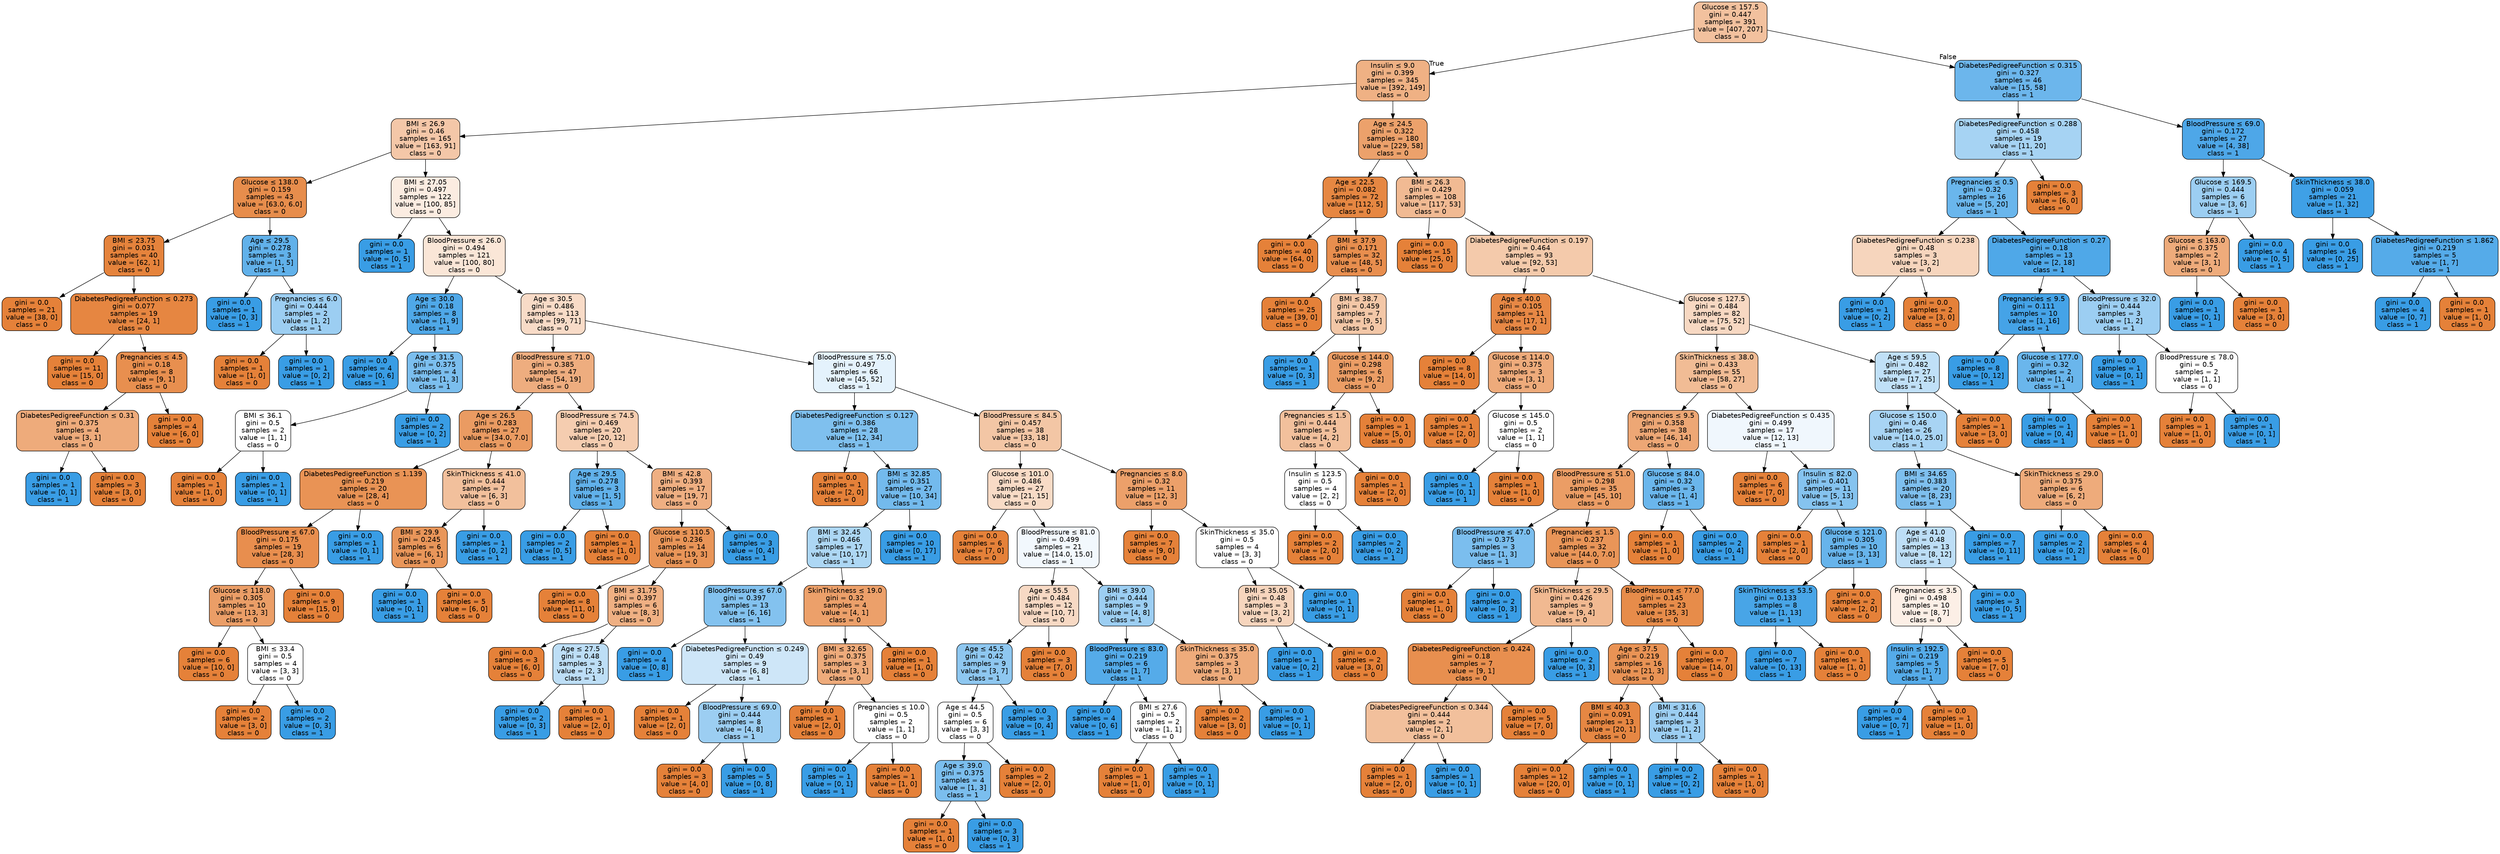 digraph Tree {
node [shape=box, style="filled, rounded", color="black", fontname="helvetica"] ;
edge [fontname="helvetica"] ;
0 [label=<Glucose &le; 157.5<br/>gini = 0.447<br/>samples = 391<br/>value = [407, 207]<br/>class = 0>, fillcolor="#f2c19e"] ;
1 [label=<Insulin &le; 9.0<br/>gini = 0.399<br/>samples = 345<br/>value = [392, 149]<br/>class = 0>, fillcolor="#efb184"] ;
0 -> 1 [labeldistance=2.5, labelangle=45, headlabel="True"] ;
2 [label=<BMI &le; 26.9<br/>gini = 0.46<br/>samples = 165<br/>value = [163, 91]<br/>class = 0>, fillcolor="#f4c7a8"] ;
1 -> 2 ;
3 [label=<Glucose &le; 138.0<br/>gini = 0.159<br/>samples = 43<br/>value = [63.0, 6.0]<br/>class = 0>, fillcolor="#e78d4c"] ;
2 -> 3 ;
4 [label=<BMI &le; 23.75<br/>gini = 0.031<br/>samples = 40<br/>value = [62, 1]<br/>class = 0>, fillcolor="#e5833c"] ;
3 -> 4 ;
5 [label=<gini = 0.0<br/>samples = 21<br/>value = [38, 0]<br/>class = 0>, fillcolor="#e58139"] ;
4 -> 5 ;
6 [label=<DiabetesPedigreeFunction &le; 0.273<br/>gini = 0.077<br/>samples = 19<br/>value = [24, 1]<br/>class = 0>, fillcolor="#e68641"] ;
4 -> 6 ;
7 [label=<gini = 0.0<br/>samples = 11<br/>value = [15, 0]<br/>class = 0>, fillcolor="#e58139"] ;
6 -> 7 ;
8 [label=<Pregnancies &le; 4.5<br/>gini = 0.18<br/>samples = 8<br/>value = [9, 1]<br/>class = 0>, fillcolor="#e88f4f"] ;
6 -> 8 ;
9 [label=<DiabetesPedigreeFunction &le; 0.31<br/>gini = 0.375<br/>samples = 4<br/>value = [3, 1]<br/>class = 0>, fillcolor="#eeab7b"] ;
8 -> 9 ;
10 [label=<gini = 0.0<br/>samples = 1<br/>value = [0, 1]<br/>class = 1>, fillcolor="#399de5"] ;
9 -> 10 ;
11 [label=<gini = 0.0<br/>samples = 3<br/>value = [3, 0]<br/>class = 0>, fillcolor="#e58139"] ;
9 -> 11 ;
12 [label=<gini = 0.0<br/>samples = 4<br/>value = [6, 0]<br/>class = 0>, fillcolor="#e58139"] ;
8 -> 12 ;
13 [label=<Age &le; 29.5<br/>gini = 0.278<br/>samples = 3<br/>value = [1, 5]<br/>class = 1>, fillcolor="#61b1ea"] ;
3 -> 13 ;
14 [label=<gini = 0.0<br/>samples = 1<br/>value = [0, 3]<br/>class = 1>, fillcolor="#399de5"] ;
13 -> 14 ;
15 [label=<Pregnancies &le; 6.0<br/>gini = 0.444<br/>samples = 2<br/>value = [1, 2]<br/>class = 1>, fillcolor="#9ccef2"] ;
13 -> 15 ;
16 [label=<gini = 0.0<br/>samples = 1<br/>value = [1, 0]<br/>class = 0>, fillcolor="#e58139"] ;
15 -> 16 ;
17 [label=<gini = 0.0<br/>samples = 1<br/>value = [0, 2]<br/>class = 1>, fillcolor="#399de5"] ;
15 -> 17 ;
18 [label=<BMI &le; 27.05<br/>gini = 0.497<br/>samples = 122<br/>value = [100, 85]<br/>class = 0>, fillcolor="#fbece1"] ;
2 -> 18 ;
19 [label=<gini = 0.0<br/>samples = 1<br/>value = [0, 5]<br/>class = 1>, fillcolor="#399de5"] ;
18 -> 19 ;
20 [label=<BloodPressure &le; 26.0<br/>gini = 0.494<br/>samples = 121<br/>value = [100, 80]<br/>class = 0>, fillcolor="#fae6d7"] ;
18 -> 20 ;
21 [label=<Age &le; 30.0<br/>gini = 0.18<br/>samples = 8<br/>value = [1, 9]<br/>class = 1>, fillcolor="#4fa8e8"] ;
20 -> 21 ;
22 [label=<gini = 0.0<br/>samples = 4<br/>value = [0, 6]<br/>class = 1>, fillcolor="#399de5"] ;
21 -> 22 ;
23 [label=<Age &le; 31.5<br/>gini = 0.375<br/>samples = 4<br/>value = [1, 3]<br/>class = 1>, fillcolor="#7bbeee"] ;
21 -> 23 ;
24 [label=<BMI &le; 36.1<br/>gini = 0.5<br/>samples = 2<br/>value = [1, 1]<br/>class = 0>, fillcolor="#ffffff"] ;
23 -> 24 ;
25 [label=<gini = 0.0<br/>samples = 1<br/>value = [1, 0]<br/>class = 0>, fillcolor="#e58139"] ;
24 -> 25 ;
26 [label=<gini = 0.0<br/>samples = 1<br/>value = [0, 1]<br/>class = 1>, fillcolor="#399de5"] ;
24 -> 26 ;
27 [label=<gini = 0.0<br/>samples = 2<br/>value = [0, 2]<br/>class = 1>, fillcolor="#399de5"] ;
23 -> 27 ;
28 [label=<Age &le; 30.5<br/>gini = 0.486<br/>samples = 113<br/>value = [99, 71]<br/>class = 0>, fillcolor="#f8dbc7"] ;
20 -> 28 ;
29 [label=<BloodPressure &le; 71.0<br/>gini = 0.385<br/>samples = 47<br/>value = [54, 19]<br/>class = 0>, fillcolor="#eead7f"] ;
28 -> 29 ;
30 [label=<Age &le; 26.5<br/>gini = 0.283<br/>samples = 27<br/>value = [34.0, 7.0]<br/>class = 0>, fillcolor="#ea9b62"] ;
29 -> 30 ;
31 [label=<DiabetesPedigreeFunction &le; 1.139<br/>gini = 0.219<br/>samples = 20<br/>value = [28, 4]<br/>class = 0>, fillcolor="#e99355"] ;
30 -> 31 ;
32 [label=<BloodPressure &le; 67.0<br/>gini = 0.175<br/>samples = 19<br/>value = [28, 3]<br/>class = 0>, fillcolor="#e88e4e"] ;
31 -> 32 ;
33 [label=<Glucose &le; 118.0<br/>gini = 0.305<br/>samples = 10<br/>value = [13, 3]<br/>class = 0>, fillcolor="#eb9e67"] ;
32 -> 33 ;
34 [label=<gini = 0.0<br/>samples = 6<br/>value = [10, 0]<br/>class = 0>, fillcolor="#e58139"] ;
33 -> 34 ;
35 [label=<BMI &le; 33.4<br/>gini = 0.5<br/>samples = 4<br/>value = [3, 3]<br/>class = 0>, fillcolor="#ffffff"] ;
33 -> 35 ;
36 [label=<gini = 0.0<br/>samples = 2<br/>value = [3, 0]<br/>class = 0>, fillcolor="#e58139"] ;
35 -> 36 ;
37 [label=<gini = 0.0<br/>samples = 2<br/>value = [0, 3]<br/>class = 1>, fillcolor="#399de5"] ;
35 -> 37 ;
38 [label=<gini = 0.0<br/>samples = 9<br/>value = [15, 0]<br/>class = 0>, fillcolor="#e58139"] ;
32 -> 38 ;
39 [label=<gini = 0.0<br/>samples = 1<br/>value = [0, 1]<br/>class = 1>, fillcolor="#399de5"] ;
31 -> 39 ;
40 [label=<SkinThickness &le; 41.0<br/>gini = 0.444<br/>samples = 7<br/>value = [6, 3]<br/>class = 0>, fillcolor="#f2c09c"] ;
30 -> 40 ;
41 [label=<BMI &le; 29.9<br/>gini = 0.245<br/>samples = 6<br/>value = [6, 1]<br/>class = 0>, fillcolor="#e9965a"] ;
40 -> 41 ;
42 [label=<gini = 0.0<br/>samples = 1<br/>value = [0, 1]<br/>class = 1>, fillcolor="#399de5"] ;
41 -> 42 ;
43 [label=<gini = 0.0<br/>samples = 5<br/>value = [6, 0]<br/>class = 0>, fillcolor="#e58139"] ;
41 -> 43 ;
44 [label=<gini = 0.0<br/>samples = 1<br/>value = [0, 2]<br/>class = 1>, fillcolor="#399de5"] ;
40 -> 44 ;
45 [label=<BloodPressure &le; 74.5<br/>gini = 0.469<br/>samples = 20<br/>value = [20, 12]<br/>class = 0>, fillcolor="#f5cdb0"] ;
29 -> 45 ;
46 [label=<Age &le; 29.5<br/>gini = 0.278<br/>samples = 3<br/>value = [1, 5]<br/>class = 1>, fillcolor="#61b1ea"] ;
45 -> 46 ;
47 [label=<gini = 0.0<br/>samples = 2<br/>value = [0, 5]<br/>class = 1>, fillcolor="#399de5"] ;
46 -> 47 ;
48 [label=<gini = 0.0<br/>samples = 1<br/>value = [1, 0]<br/>class = 0>, fillcolor="#e58139"] ;
46 -> 48 ;
49 [label=<BMI &le; 42.8<br/>gini = 0.393<br/>samples = 17<br/>value = [19, 7]<br/>class = 0>, fillcolor="#efaf82"] ;
45 -> 49 ;
50 [label=<Glucose &le; 110.5<br/>gini = 0.236<br/>samples = 14<br/>value = [19, 3]<br/>class = 0>, fillcolor="#e99558"] ;
49 -> 50 ;
51 [label=<gini = 0.0<br/>samples = 8<br/>value = [11, 0]<br/>class = 0>, fillcolor="#e58139"] ;
50 -> 51 ;
52 [label=<BMI &le; 31.75<br/>gini = 0.397<br/>samples = 6<br/>value = [8, 3]<br/>class = 0>, fillcolor="#efb083"] ;
50 -> 52 ;
53 [label=<gini = 0.0<br/>samples = 3<br/>value = [6, 0]<br/>class = 0>, fillcolor="#e58139"] ;
52 -> 53 ;
54 [label=<Age &le; 27.5<br/>gini = 0.48<br/>samples = 3<br/>value = [2, 3]<br/>class = 1>, fillcolor="#bddef6"] ;
52 -> 54 ;
55 [label=<gini = 0.0<br/>samples = 2<br/>value = [0, 3]<br/>class = 1>, fillcolor="#399de5"] ;
54 -> 55 ;
56 [label=<gini = 0.0<br/>samples = 1<br/>value = [2, 0]<br/>class = 0>, fillcolor="#e58139"] ;
54 -> 56 ;
57 [label=<gini = 0.0<br/>samples = 3<br/>value = [0, 4]<br/>class = 1>, fillcolor="#399de5"] ;
49 -> 57 ;
58 [label=<BloodPressure &le; 75.0<br/>gini = 0.497<br/>samples = 66<br/>value = [45, 52]<br/>class = 1>, fillcolor="#e4f2fc"] ;
28 -> 58 ;
59 [label=<DiabetesPedigreeFunction &le; 0.127<br/>gini = 0.386<br/>samples = 28<br/>value = [12, 34]<br/>class = 1>, fillcolor="#7fc0ee"] ;
58 -> 59 ;
60 [label=<gini = 0.0<br/>samples = 1<br/>value = [2, 0]<br/>class = 0>, fillcolor="#e58139"] ;
59 -> 60 ;
61 [label=<BMI &le; 32.85<br/>gini = 0.351<br/>samples = 27<br/>value = [10, 34]<br/>class = 1>, fillcolor="#73baed"] ;
59 -> 61 ;
62 [label=<BMI &le; 32.45<br/>gini = 0.466<br/>samples = 17<br/>value = [10, 17]<br/>class = 1>, fillcolor="#add7f4"] ;
61 -> 62 ;
63 [label=<BloodPressure &le; 67.0<br/>gini = 0.397<br/>samples = 13<br/>value = [6, 16]<br/>class = 1>, fillcolor="#83c2ef"] ;
62 -> 63 ;
64 [label=<gini = 0.0<br/>samples = 4<br/>value = [0, 8]<br/>class = 1>, fillcolor="#399de5"] ;
63 -> 64 ;
65 [label=<DiabetesPedigreeFunction &le; 0.249<br/>gini = 0.49<br/>samples = 9<br/>value = [6, 8]<br/>class = 1>, fillcolor="#cee6f8"] ;
63 -> 65 ;
66 [label=<gini = 0.0<br/>samples = 1<br/>value = [2, 0]<br/>class = 0>, fillcolor="#e58139"] ;
65 -> 66 ;
67 [label=<BloodPressure &le; 69.0<br/>gini = 0.444<br/>samples = 8<br/>value = [4, 8]<br/>class = 1>, fillcolor="#9ccef2"] ;
65 -> 67 ;
68 [label=<gini = 0.0<br/>samples = 3<br/>value = [4, 0]<br/>class = 0>, fillcolor="#e58139"] ;
67 -> 68 ;
69 [label=<gini = 0.0<br/>samples = 5<br/>value = [0, 8]<br/>class = 1>, fillcolor="#399de5"] ;
67 -> 69 ;
70 [label=<SkinThickness &le; 19.0<br/>gini = 0.32<br/>samples = 4<br/>value = [4, 1]<br/>class = 0>, fillcolor="#eca06a"] ;
62 -> 70 ;
71 [label=<BMI &le; 32.65<br/>gini = 0.375<br/>samples = 3<br/>value = [3, 1]<br/>class = 0>, fillcolor="#eeab7b"] ;
70 -> 71 ;
72 [label=<gini = 0.0<br/>samples = 1<br/>value = [2, 0]<br/>class = 0>, fillcolor="#e58139"] ;
71 -> 72 ;
73 [label=<Pregnancies &le; 10.0<br/>gini = 0.5<br/>samples = 2<br/>value = [1, 1]<br/>class = 0>, fillcolor="#ffffff"] ;
71 -> 73 ;
74 [label=<gini = 0.0<br/>samples = 1<br/>value = [0, 1]<br/>class = 1>, fillcolor="#399de5"] ;
73 -> 74 ;
75 [label=<gini = 0.0<br/>samples = 1<br/>value = [1, 0]<br/>class = 0>, fillcolor="#e58139"] ;
73 -> 75 ;
76 [label=<gini = 0.0<br/>samples = 1<br/>value = [1, 0]<br/>class = 0>, fillcolor="#e58139"] ;
70 -> 76 ;
77 [label=<gini = 0.0<br/>samples = 10<br/>value = [0, 17]<br/>class = 1>, fillcolor="#399de5"] ;
61 -> 77 ;
78 [label=<BloodPressure &le; 84.5<br/>gini = 0.457<br/>samples = 38<br/>value = [33, 18]<br/>class = 0>, fillcolor="#f3c6a5"] ;
58 -> 78 ;
79 [label=<Glucose &le; 101.0<br/>gini = 0.486<br/>samples = 27<br/>value = [21, 15]<br/>class = 0>, fillcolor="#f8dbc6"] ;
78 -> 79 ;
80 [label=<gini = 0.0<br/>samples = 6<br/>value = [7, 0]<br/>class = 0>, fillcolor="#e58139"] ;
79 -> 80 ;
81 [label=<BloodPressure &le; 81.0<br/>gini = 0.499<br/>samples = 21<br/>value = [14.0, 15.0]<br/>class = 1>, fillcolor="#f2f8fd"] ;
79 -> 81 ;
82 [label=<Age &le; 55.5<br/>gini = 0.484<br/>samples = 12<br/>value = [10, 7]<br/>class = 0>, fillcolor="#f7d9c4"] ;
81 -> 82 ;
83 [label=<Age &le; 45.5<br/>gini = 0.42<br/>samples = 9<br/>value = [3, 7]<br/>class = 1>, fillcolor="#8ec7f0"] ;
82 -> 83 ;
84 [label=<Age &le; 44.5<br/>gini = 0.5<br/>samples = 6<br/>value = [3, 3]<br/>class = 0>, fillcolor="#ffffff"] ;
83 -> 84 ;
85 [label=<Age &le; 39.0<br/>gini = 0.375<br/>samples = 4<br/>value = [1, 3]<br/>class = 1>, fillcolor="#7bbeee"] ;
84 -> 85 ;
86 [label=<gini = 0.0<br/>samples = 1<br/>value = [1, 0]<br/>class = 0>, fillcolor="#e58139"] ;
85 -> 86 ;
87 [label=<gini = 0.0<br/>samples = 3<br/>value = [0, 3]<br/>class = 1>, fillcolor="#399de5"] ;
85 -> 87 ;
88 [label=<gini = 0.0<br/>samples = 2<br/>value = [2, 0]<br/>class = 0>, fillcolor="#e58139"] ;
84 -> 88 ;
89 [label=<gini = 0.0<br/>samples = 3<br/>value = [0, 4]<br/>class = 1>, fillcolor="#399de5"] ;
83 -> 89 ;
90 [label=<gini = 0.0<br/>samples = 3<br/>value = [7, 0]<br/>class = 0>, fillcolor="#e58139"] ;
82 -> 90 ;
91 [label=<BMI &le; 39.0<br/>gini = 0.444<br/>samples = 9<br/>value = [4, 8]<br/>class = 1>, fillcolor="#9ccef2"] ;
81 -> 91 ;
92 [label=<BloodPressure &le; 83.0<br/>gini = 0.219<br/>samples = 6<br/>value = [1, 7]<br/>class = 1>, fillcolor="#55abe9"] ;
91 -> 92 ;
93 [label=<gini = 0.0<br/>samples = 4<br/>value = [0, 6]<br/>class = 1>, fillcolor="#399de5"] ;
92 -> 93 ;
94 [label=<BMI &le; 27.6<br/>gini = 0.5<br/>samples = 2<br/>value = [1, 1]<br/>class = 0>, fillcolor="#ffffff"] ;
92 -> 94 ;
95 [label=<gini = 0.0<br/>samples = 1<br/>value = [1, 0]<br/>class = 0>, fillcolor="#e58139"] ;
94 -> 95 ;
96 [label=<gini = 0.0<br/>samples = 1<br/>value = [0, 1]<br/>class = 1>, fillcolor="#399de5"] ;
94 -> 96 ;
97 [label=<SkinThickness &le; 35.0<br/>gini = 0.375<br/>samples = 3<br/>value = [3, 1]<br/>class = 0>, fillcolor="#eeab7b"] ;
91 -> 97 ;
98 [label=<gini = 0.0<br/>samples = 2<br/>value = [3, 0]<br/>class = 0>, fillcolor="#e58139"] ;
97 -> 98 ;
99 [label=<gini = 0.0<br/>samples = 1<br/>value = [0, 1]<br/>class = 1>, fillcolor="#399de5"] ;
97 -> 99 ;
100 [label=<Pregnancies &le; 8.0<br/>gini = 0.32<br/>samples = 11<br/>value = [12, 3]<br/>class = 0>, fillcolor="#eca06a"] ;
78 -> 100 ;
101 [label=<gini = 0.0<br/>samples = 7<br/>value = [9, 0]<br/>class = 0>, fillcolor="#e58139"] ;
100 -> 101 ;
102 [label=<SkinThickness &le; 35.0<br/>gini = 0.5<br/>samples = 4<br/>value = [3, 3]<br/>class = 0>, fillcolor="#ffffff"] ;
100 -> 102 ;
103 [label=<BMI &le; 35.05<br/>gini = 0.48<br/>samples = 3<br/>value = [3, 2]<br/>class = 0>, fillcolor="#f6d5bd"] ;
102 -> 103 ;
104 [label=<gini = 0.0<br/>samples = 1<br/>value = [0, 2]<br/>class = 1>, fillcolor="#399de5"] ;
103 -> 104 ;
105 [label=<gini = 0.0<br/>samples = 2<br/>value = [3, 0]<br/>class = 0>, fillcolor="#e58139"] ;
103 -> 105 ;
106 [label=<gini = 0.0<br/>samples = 1<br/>value = [0, 1]<br/>class = 1>, fillcolor="#399de5"] ;
102 -> 106 ;
107 [label=<Age &le; 24.5<br/>gini = 0.322<br/>samples = 180<br/>value = [229, 58]<br/>class = 0>, fillcolor="#eca16b"] ;
1 -> 107 ;
108 [label=<Age &le; 22.5<br/>gini = 0.082<br/>samples = 72<br/>value = [112, 5]<br/>class = 0>, fillcolor="#e68742"] ;
107 -> 108 ;
109 [label=<gini = 0.0<br/>samples = 40<br/>value = [64, 0]<br/>class = 0>, fillcolor="#e58139"] ;
108 -> 109 ;
110 [label=<BMI &le; 37.9<br/>gini = 0.171<br/>samples = 32<br/>value = [48, 5]<br/>class = 0>, fillcolor="#e88e4e"] ;
108 -> 110 ;
111 [label=<gini = 0.0<br/>samples = 25<br/>value = [39, 0]<br/>class = 0>, fillcolor="#e58139"] ;
110 -> 111 ;
112 [label=<BMI &le; 38.7<br/>gini = 0.459<br/>samples = 7<br/>value = [9, 5]<br/>class = 0>, fillcolor="#f3c7a7"] ;
110 -> 112 ;
113 [label=<gini = 0.0<br/>samples = 1<br/>value = [0, 3]<br/>class = 1>, fillcolor="#399de5"] ;
112 -> 113 ;
114 [label=<Glucose &le; 144.0<br/>gini = 0.298<br/>samples = 6<br/>value = [9, 2]<br/>class = 0>, fillcolor="#eb9d65"] ;
112 -> 114 ;
115 [label=<Pregnancies &le; 1.5<br/>gini = 0.444<br/>samples = 5<br/>value = [4, 2]<br/>class = 0>, fillcolor="#f2c09c"] ;
114 -> 115 ;
116 [label=<Insulin &le; 123.5<br/>gini = 0.5<br/>samples = 4<br/>value = [2, 2]<br/>class = 0>, fillcolor="#ffffff"] ;
115 -> 116 ;
117 [label=<gini = 0.0<br/>samples = 2<br/>value = [2, 0]<br/>class = 0>, fillcolor="#e58139"] ;
116 -> 117 ;
118 [label=<gini = 0.0<br/>samples = 2<br/>value = [0, 2]<br/>class = 1>, fillcolor="#399de5"] ;
116 -> 118 ;
119 [label=<gini = 0.0<br/>samples = 1<br/>value = [2, 0]<br/>class = 0>, fillcolor="#e58139"] ;
115 -> 119 ;
120 [label=<gini = 0.0<br/>samples = 1<br/>value = [5, 0]<br/>class = 0>, fillcolor="#e58139"] ;
114 -> 120 ;
121 [label=<BMI &le; 26.3<br/>gini = 0.429<br/>samples = 108<br/>value = [117, 53]<br/>class = 0>, fillcolor="#f1ba93"] ;
107 -> 121 ;
122 [label=<gini = 0.0<br/>samples = 15<br/>value = [25, 0]<br/>class = 0>, fillcolor="#e58139"] ;
121 -> 122 ;
123 [label=<DiabetesPedigreeFunction &le; 0.197<br/>gini = 0.464<br/>samples = 93<br/>value = [92, 53]<br/>class = 0>, fillcolor="#f4caab"] ;
121 -> 123 ;
124 [label=<Age &le; 40.0<br/>gini = 0.105<br/>samples = 11<br/>value = [17, 1]<br/>class = 0>, fillcolor="#e78845"] ;
123 -> 124 ;
125 [label=<gini = 0.0<br/>samples = 8<br/>value = [14, 0]<br/>class = 0>, fillcolor="#e58139"] ;
124 -> 125 ;
126 [label=<Glucose &le; 114.0<br/>gini = 0.375<br/>samples = 3<br/>value = [3, 1]<br/>class = 0>, fillcolor="#eeab7b"] ;
124 -> 126 ;
127 [label=<gini = 0.0<br/>samples = 1<br/>value = [2, 0]<br/>class = 0>, fillcolor="#e58139"] ;
126 -> 127 ;
128 [label=<Glucose &le; 145.0<br/>gini = 0.5<br/>samples = 2<br/>value = [1, 1]<br/>class = 0>, fillcolor="#ffffff"] ;
126 -> 128 ;
129 [label=<gini = 0.0<br/>samples = 1<br/>value = [0, 1]<br/>class = 1>, fillcolor="#399de5"] ;
128 -> 129 ;
130 [label=<gini = 0.0<br/>samples = 1<br/>value = [1, 0]<br/>class = 0>, fillcolor="#e58139"] ;
128 -> 130 ;
131 [label=<Glucose &le; 127.5<br/>gini = 0.484<br/>samples = 82<br/>value = [75, 52]<br/>class = 0>, fillcolor="#f7d8c2"] ;
123 -> 131 ;
132 [label=<SkinThickness &le; 38.0<br/>gini = 0.433<br/>samples = 55<br/>value = [58, 27]<br/>class = 0>, fillcolor="#f1bc95"] ;
131 -> 132 ;
133 [label=<Pregnancies &le; 9.5<br/>gini = 0.358<br/>samples = 38<br/>value = [46, 14]<br/>class = 0>, fillcolor="#eda775"] ;
132 -> 133 ;
134 [label=<BloodPressure &le; 51.0<br/>gini = 0.298<br/>samples = 35<br/>value = [45, 10]<br/>class = 0>, fillcolor="#eb9d65"] ;
133 -> 134 ;
135 [label=<BloodPressure &le; 47.0<br/>gini = 0.375<br/>samples = 3<br/>value = [1, 3]<br/>class = 1>, fillcolor="#7bbeee"] ;
134 -> 135 ;
136 [label=<gini = 0.0<br/>samples = 1<br/>value = [1, 0]<br/>class = 0>, fillcolor="#e58139"] ;
135 -> 136 ;
137 [label=<gini = 0.0<br/>samples = 2<br/>value = [0, 3]<br/>class = 1>, fillcolor="#399de5"] ;
135 -> 137 ;
138 [label=<Pregnancies &le; 1.5<br/>gini = 0.237<br/>samples = 32<br/>value = [44.0, 7.0]<br/>class = 0>, fillcolor="#e99558"] ;
134 -> 138 ;
139 [label=<SkinThickness &le; 29.5<br/>gini = 0.426<br/>samples = 9<br/>value = [9, 4]<br/>class = 0>, fillcolor="#f1b991"] ;
138 -> 139 ;
140 [label=<DiabetesPedigreeFunction &le; 0.424<br/>gini = 0.18<br/>samples = 7<br/>value = [9, 1]<br/>class = 0>, fillcolor="#e88f4f"] ;
139 -> 140 ;
141 [label=<DiabetesPedigreeFunction &le; 0.344<br/>gini = 0.444<br/>samples = 2<br/>value = [2, 1]<br/>class = 0>, fillcolor="#f2c09c"] ;
140 -> 141 ;
142 [label=<gini = 0.0<br/>samples = 1<br/>value = [2, 0]<br/>class = 0>, fillcolor="#e58139"] ;
141 -> 142 ;
143 [label=<gini = 0.0<br/>samples = 1<br/>value = [0, 1]<br/>class = 1>, fillcolor="#399de5"] ;
141 -> 143 ;
144 [label=<gini = 0.0<br/>samples = 5<br/>value = [7, 0]<br/>class = 0>, fillcolor="#e58139"] ;
140 -> 144 ;
145 [label=<gini = 0.0<br/>samples = 2<br/>value = [0, 3]<br/>class = 1>, fillcolor="#399de5"] ;
139 -> 145 ;
146 [label=<BloodPressure &le; 77.0<br/>gini = 0.145<br/>samples = 23<br/>value = [35, 3]<br/>class = 0>, fillcolor="#e78c4a"] ;
138 -> 146 ;
147 [label=<Age &le; 37.5<br/>gini = 0.219<br/>samples = 16<br/>value = [21, 3]<br/>class = 0>, fillcolor="#e99355"] ;
146 -> 147 ;
148 [label=<BMI &le; 40.3<br/>gini = 0.091<br/>samples = 13<br/>value = [20, 1]<br/>class = 0>, fillcolor="#e68743"] ;
147 -> 148 ;
149 [label=<gini = 0.0<br/>samples = 12<br/>value = [20, 0]<br/>class = 0>, fillcolor="#e58139"] ;
148 -> 149 ;
150 [label=<gini = 0.0<br/>samples = 1<br/>value = [0, 1]<br/>class = 1>, fillcolor="#399de5"] ;
148 -> 150 ;
151 [label=<BMI &le; 31.6<br/>gini = 0.444<br/>samples = 3<br/>value = [1, 2]<br/>class = 1>, fillcolor="#9ccef2"] ;
147 -> 151 ;
152 [label=<gini = 0.0<br/>samples = 2<br/>value = [0, 2]<br/>class = 1>, fillcolor="#399de5"] ;
151 -> 152 ;
153 [label=<gini = 0.0<br/>samples = 1<br/>value = [1, 0]<br/>class = 0>, fillcolor="#e58139"] ;
151 -> 153 ;
154 [label=<gini = 0.0<br/>samples = 7<br/>value = [14, 0]<br/>class = 0>, fillcolor="#e58139"] ;
146 -> 154 ;
155 [label=<Glucose &le; 84.0<br/>gini = 0.32<br/>samples = 3<br/>value = [1, 4]<br/>class = 1>, fillcolor="#6ab6ec"] ;
133 -> 155 ;
156 [label=<gini = 0.0<br/>samples = 1<br/>value = [1, 0]<br/>class = 0>, fillcolor="#e58139"] ;
155 -> 156 ;
157 [label=<gini = 0.0<br/>samples = 2<br/>value = [0, 4]<br/>class = 1>, fillcolor="#399de5"] ;
155 -> 157 ;
158 [label=<DiabetesPedigreeFunction &le; 0.435<br/>gini = 0.499<br/>samples = 17<br/>value = [12, 13]<br/>class = 1>, fillcolor="#f0f7fd"] ;
132 -> 158 ;
159 [label=<gini = 0.0<br/>samples = 6<br/>value = [7, 0]<br/>class = 0>, fillcolor="#e58139"] ;
158 -> 159 ;
160 [label=<Insulin &le; 82.0<br/>gini = 0.401<br/>samples = 11<br/>value = [5, 13]<br/>class = 1>, fillcolor="#85c3ef"] ;
158 -> 160 ;
161 [label=<gini = 0.0<br/>samples = 1<br/>value = [2, 0]<br/>class = 0>, fillcolor="#e58139"] ;
160 -> 161 ;
162 [label=<Glucose &le; 121.0<br/>gini = 0.305<br/>samples = 10<br/>value = [3, 13]<br/>class = 1>, fillcolor="#67b4eb"] ;
160 -> 162 ;
163 [label=<SkinThickness &le; 53.5<br/>gini = 0.133<br/>samples = 8<br/>value = [1, 13]<br/>class = 1>, fillcolor="#48a5e7"] ;
162 -> 163 ;
164 [label=<gini = 0.0<br/>samples = 7<br/>value = [0, 13]<br/>class = 1>, fillcolor="#399de5"] ;
163 -> 164 ;
165 [label=<gini = 0.0<br/>samples = 1<br/>value = [1, 0]<br/>class = 0>, fillcolor="#e58139"] ;
163 -> 165 ;
166 [label=<gini = 0.0<br/>samples = 2<br/>value = [2, 0]<br/>class = 0>, fillcolor="#e58139"] ;
162 -> 166 ;
167 [label=<Age &le; 59.5<br/>gini = 0.482<br/>samples = 27<br/>value = [17, 25]<br/>class = 1>, fillcolor="#c0e0f7"] ;
131 -> 167 ;
168 [label=<Glucose &le; 150.0<br/>gini = 0.46<br/>samples = 26<br/>value = [14.0, 25.0]<br/>class = 1>, fillcolor="#a8d4f4"] ;
167 -> 168 ;
169 [label=<BMI &le; 34.65<br/>gini = 0.383<br/>samples = 20<br/>value = [8, 23]<br/>class = 1>, fillcolor="#7ebfee"] ;
168 -> 169 ;
170 [label=<Age &le; 41.0<br/>gini = 0.48<br/>samples = 13<br/>value = [8, 12]<br/>class = 1>, fillcolor="#bddef6"] ;
169 -> 170 ;
171 [label=<Pregnancies &le; 3.5<br/>gini = 0.498<br/>samples = 10<br/>value = [8, 7]<br/>class = 0>, fillcolor="#fcefe6"] ;
170 -> 171 ;
172 [label=<Insulin &le; 192.5<br/>gini = 0.219<br/>samples = 5<br/>value = [1, 7]<br/>class = 1>, fillcolor="#55abe9"] ;
171 -> 172 ;
173 [label=<gini = 0.0<br/>samples = 4<br/>value = [0, 7]<br/>class = 1>, fillcolor="#399de5"] ;
172 -> 173 ;
174 [label=<gini = 0.0<br/>samples = 1<br/>value = [1, 0]<br/>class = 0>, fillcolor="#e58139"] ;
172 -> 174 ;
175 [label=<gini = 0.0<br/>samples = 5<br/>value = [7, 0]<br/>class = 0>, fillcolor="#e58139"] ;
171 -> 175 ;
176 [label=<gini = 0.0<br/>samples = 3<br/>value = [0, 5]<br/>class = 1>, fillcolor="#399de5"] ;
170 -> 176 ;
177 [label=<gini = 0.0<br/>samples = 7<br/>value = [0, 11]<br/>class = 1>, fillcolor="#399de5"] ;
169 -> 177 ;
178 [label=<SkinThickness &le; 29.0<br/>gini = 0.375<br/>samples = 6<br/>value = [6, 2]<br/>class = 0>, fillcolor="#eeab7b"] ;
168 -> 178 ;
179 [label=<gini = 0.0<br/>samples = 2<br/>value = [0, 2]<br/>class = 1>, fillcolor="#399de5"] ;
178 -> 179 ;
180 [label=<gini = 0.0<br/>samples = 4<br/>value = [6, 0]<br/>class = 0>, fillcolor="#e58139"] ;
178 -> 180 ;
181 [label=<gini = 0.0<br/>samples = 1<br/>value = [3, 0]<br/>class = 0>, fillcolor="#e58139"] ;
167 -> 181 ;
182 [label=<DiabetesPedigreeFunction &le; 0.315<br/>gini = 0.327<br/>samples = 46<br/>value = [15, 58]<br/>class = 1>, fillcolor="#6cb6ec"] ;
0 -> 182 [labeldistance=2.5, labelangle=-45, headlabel="False"] ;
183 [label=<DiabetesPedigreeFunction &le; 0.288<br/>gini = 0.458<br/>samples = 19<br/>value = [11, 20]<br/>class = 1>, fillcolor="#a6d3f3"] ;
182 -> 183 ;
184 [label=<Pregnancies &le; 0.5<br/>gini = 0.32<br/>samples = 16<br/>value = [5, 20]<br/>class = 1>, fillcolor="#6ab6ec"] ;
183 -> 184 ;
185 [label=<DiabetesPedigreeFunction &le; 0.238<br/>gini = 0.48<br/>samples = 3<br/>value = [3, 2]<br/>class = 0>, fillcolor="#f6d5bd"] ;
184 -> 185 ;
186 [label=<gini = 0.0<br/>samples = 1<br/>value = [0, 2]<br/>class = 1>, fillcolor="#399de5"] ;
185 -> 186 ;
187 [label=<gini = 0.0<br/>samples = 2<br/>value = [3, 0]<br/>class = 0>, fillcolor="#e58139"] ;
185 -> 187 ;
188 [label=<DiabetesPedigreeFunction &le; 0.27<br/>gini = 0.18<br/>samples = 13<br/>value = [2, 18]<br/>class = 1>, fillcolor="#4fa8e8"] ;
184 -> 188 ;
189 [label=<Pregnancies &le; 9.5<br/>gini = 0.111<br/>samples = 10<br/>value = [1, 16]<br/>class = 1>, fillcolor="#45a3e7"] ;
188 -> 189 ;
190 [label=<gini = 0.0<br/>samples = 8<br/>value = [0, 12]<br/>class = 1>, fillcolor="#399de5"] ;
189 -> 190 ;
191 [label=<Glucose &le; 177.0<br/>gini = 0.32<br/>samples = 2<br/>value = [1, 4]<br/>class = 1>, fillcolor="#6ab6ec"] ;
189 -> 191 ;
192 [label=<gini = 0.0<br/>samples = 1<br/>value = [0, 4]<br/>class = 1>, fillcolor="#399de5"] ;
191 -> 192 ;
193 [label=<gini = 0.0<br/>samples = 1<br/>value = [1, 0]<br/>class = 0>, fillcolor="#e58139"] ;
191 -> 193 ;
194 [label=<BloodPressure &le; 32.0<br/>gini = 0.444<br/>samples = 3<br/>value = [1, 2]<br/>class = 1>, fillcolor="#9ccef2"] ;
188 -> 194 ;
195 [label=<gini = 0.0<br/>samples = 1<br/>value = [0, 1]<br/>class = 1>, fillcolor="#399de5"] ;
194 -> 195 ;
196 [label=<BloodPressure &le; 78.0<br/>gini = 0.5<br/>samples = 2<br/>value = [1, 1]<br/>class = 0>, fillcolor="#ffffff"] ;
194 -> 196 ;
197 [label=<gini = 0.0<br/>samples = 1<br/>value = [1, 0]<br/>class = 0>, fillcolor="#e58139"] ;
196 -> 197 ;
198 [label=<gini = 0.0<br/>samples = 1<br/>value = [0, 1]<br/>class = 1>, fillcolor="#399de5"] ;
196 -> 198 ;
199 [label=<gini = 0.0<br/>samples = 3<br/>value = [6, 0]<br/>class = 0>, fillcolor="#e58139"] ;
183 -> 199 ;
200 [label=<BloodPressure &le; 69.0<br/>gini = 0.172<br/>samples = 27<br/>value = [4, 38]<br/>class = 1>, fillcolor="#4ea7e8"] ;
182 -> 200 ;
201 [label=<Glucose &le; 169.5<br/>gini = 0.444<br/>samples = 6<br/>value = [3, 6]<br/>class = 1>, fillcolor="#9ccef2"] ;
200 -> 201 ;
202 [label=<Glucose &le; 163.0<br/>gini = 0.375<br/>samples = 2<br/>value = [3, 1]<br/>class = 0>, fillcolor="#eeab7b"] ;
201 -> 202 ;
203 [label=<gini = 0.0<br/>samples = 1<br/>value = [0, 1]<br/>class = 1>, fillcolor="#399de5"] ;
202 -> 203 ;
204 [label=<gini = 0.0<br/>samples = 1<br/>value = [3, 0]<br/>class = 0>, fillcolor="#e58139"] ;
202 -> 204 ;
205 [label=<gini = 0.0<br/>samples = 4<br/>value = [0, 5]<br/>class = 1>, fillcolor="#399de5"] ;
201 -> 205 ;
206 [label=<SkinThickness &le; 38.0<br/>gini = 0.059<br/>samples = 21<br/>value = [1, 32]<br/>class = 1>, fillcolor="#3fa0e6"] ;
200 -> 206 ;
207 [label=<gini = 0.0<br/>samples = 16<br/>value = [0, 25]<br/>class = 1>, fillcolor="#399de5"] ;
206 -> 207 ;
208 [label=<DiabetesPedigreeFunction &le; 1.862<br/>gini = 0.219<br/>samples = 5<br/>value = [1, 7]<br/>class = 1>, fillcolor="#55abe9"] ;
206 -> 208 ;
209 [label=<gini = 0.0<br/>samples = 4<br/>value = [0, 7]<br/>class = 1>, fillcolor="#399de5"] ;
208 -> 209 ;
210 [label=<gini = 0.0<br/>samples = 1<br/>value = [1, 0]<br/>class = 0>, fillcolor="#e58139"] ;
208 -> 210 ;
}